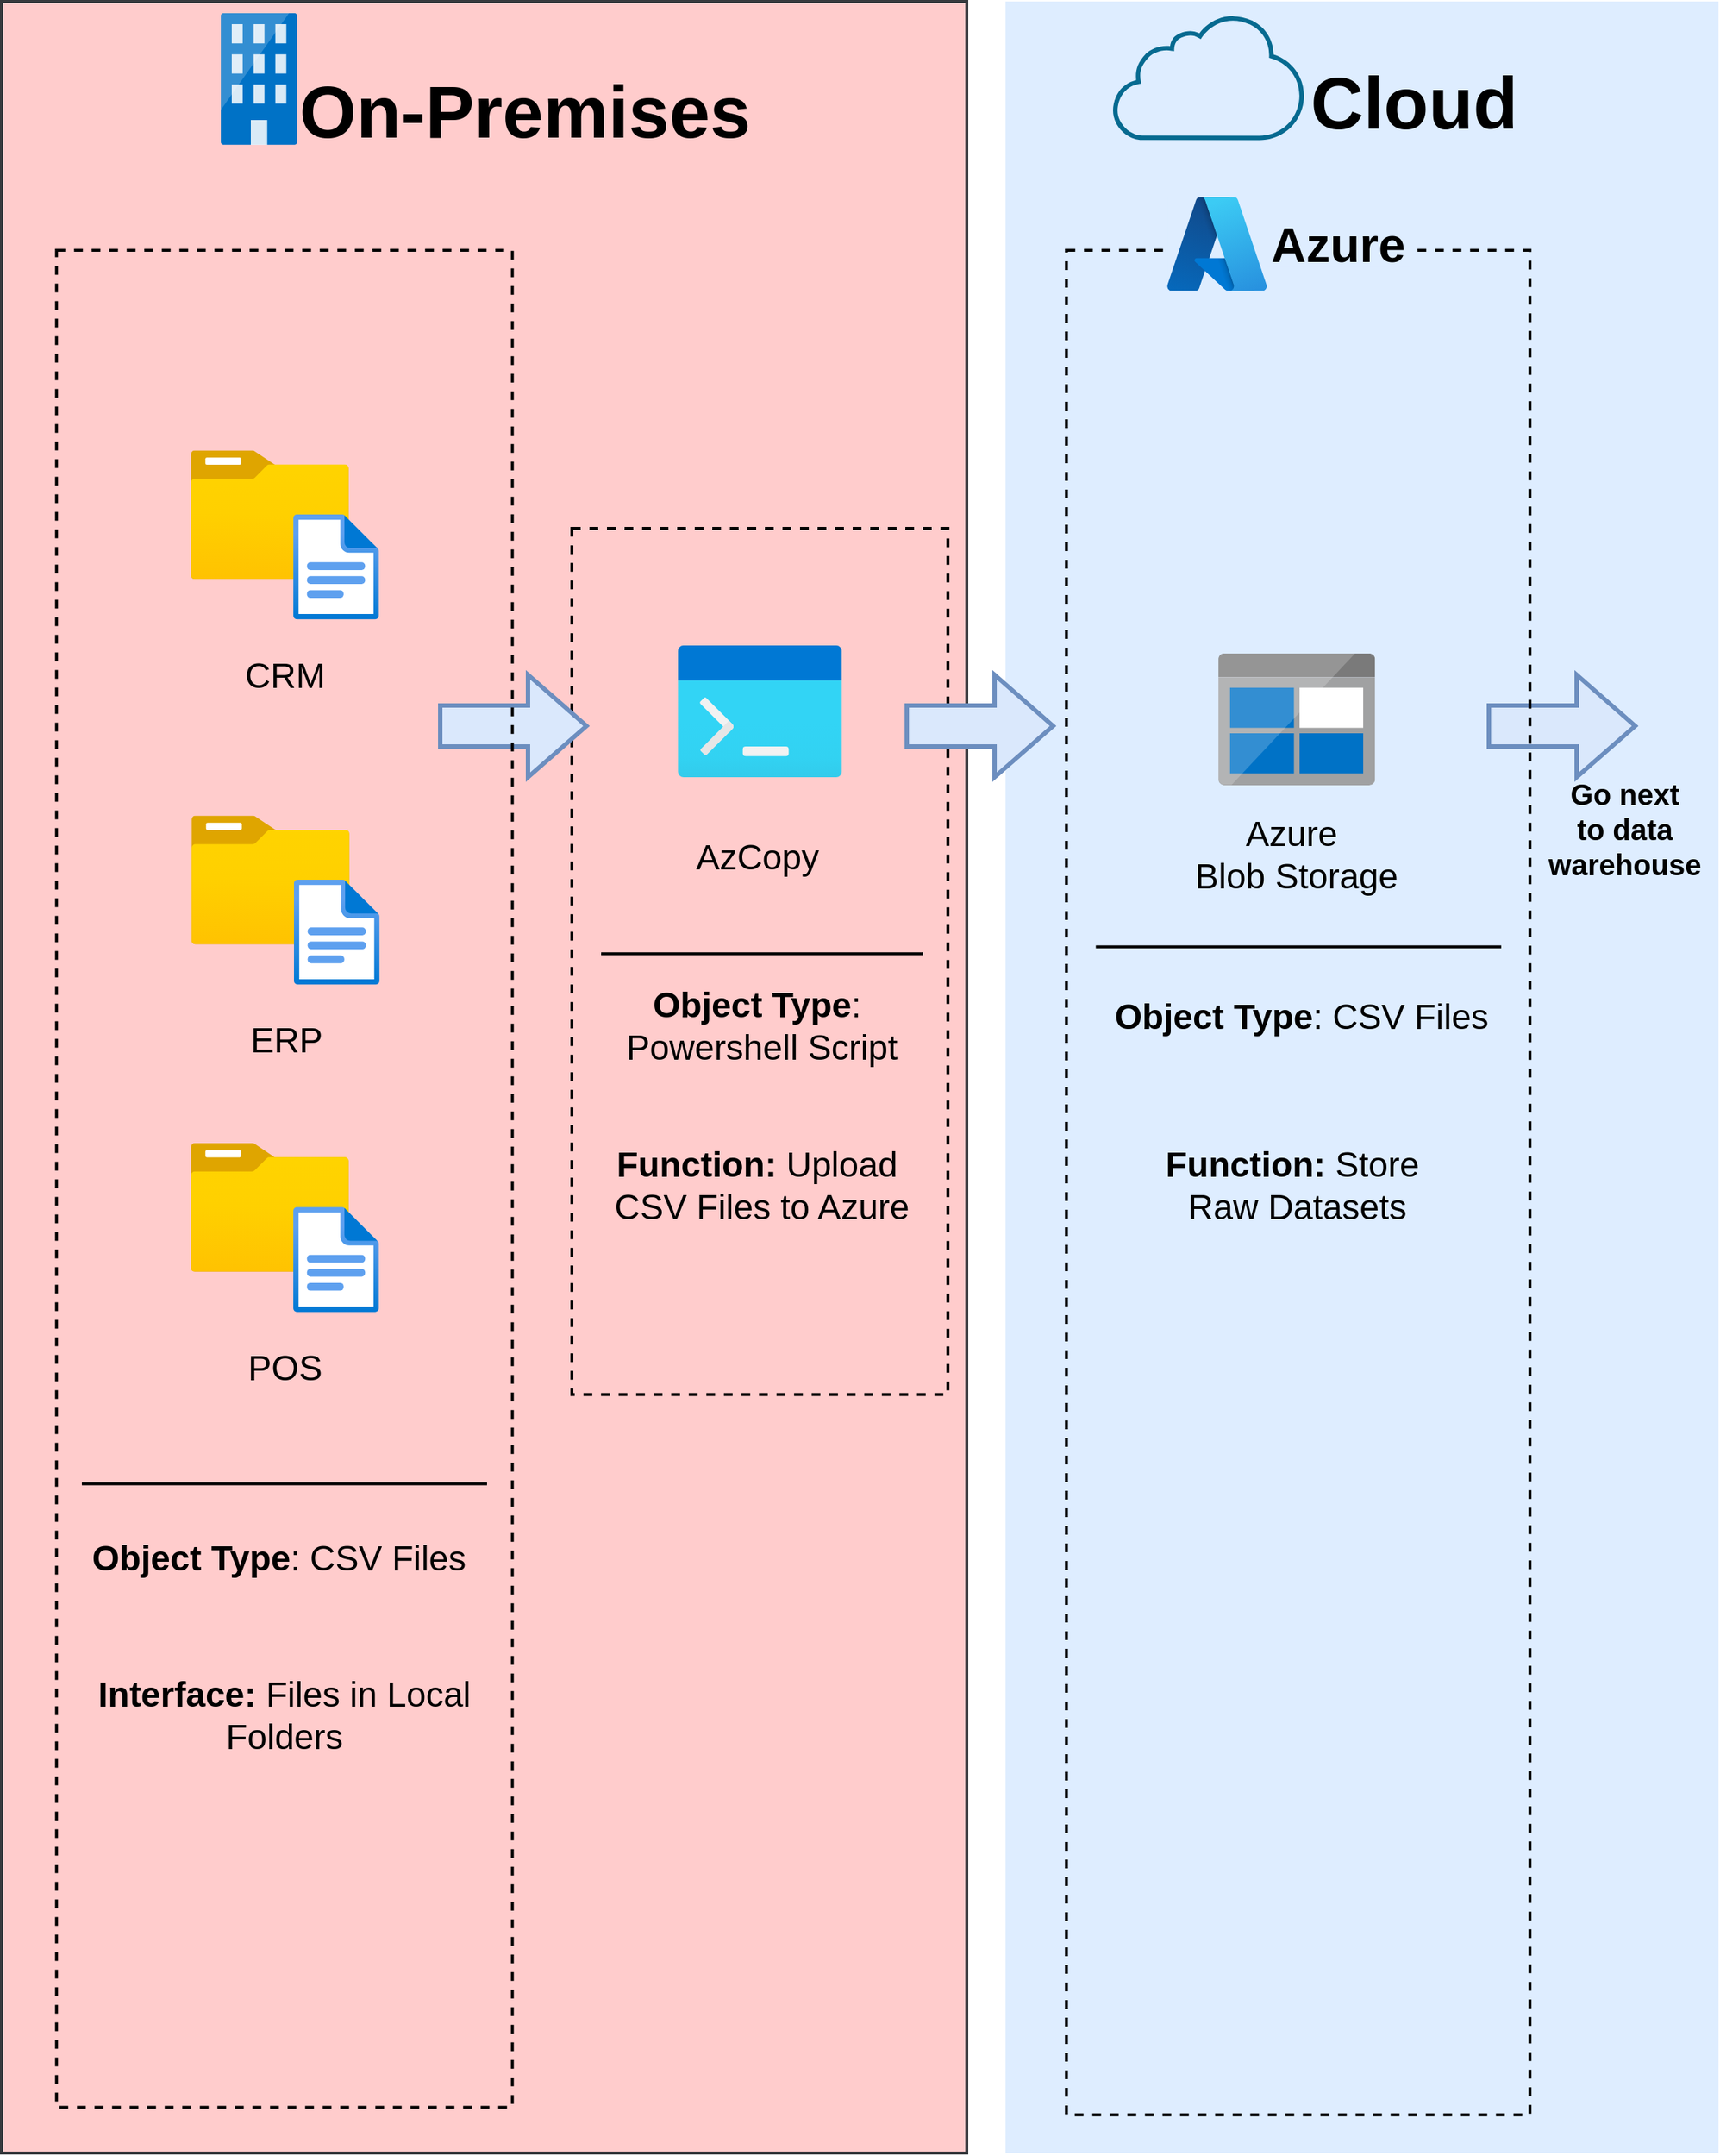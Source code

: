 <mxfile version="28.0.6">
  <diagram name="Page-1" id="2p3W1TwI71qRCSyU0E8I">
    <mxGraphModel dx="3565" dy="3373" grid="1" gridSize="10" guides="1" tooltips="1" connect="1" arrows="1" fold="1" page="1" pageScale="1" pageWidth="1200" pageHeight="1500" background="none" math="0" shadow="0">
      <root>
        <mxCell id="0" />
        <mxCell id="1" parent="0" />
        <mxCell id="SgpQ-Ep98uLSc8GFuPtw-1" value="" style="rounded=0;whiteSpace=wrap;html=1;fillColor=#FFCCCC;strokeColor=#36393d;strokeWidth=2;" parent="1" vertex="1">
          <mxGeometry x="20" y="-1490" width="660" height="1470" as="geometry" />
        </mxCell>
        <mxCell id="SgpQ-Ep98uLSc8GFuPtw-4" value="" style="rounded=0;whiteSpace=wrap;html=1;fillColor=#DEEDFF;strokeColor=none;strokeWidth=2;" parent="1" vertex="1">
          <mxGeometry x="706.49" y="-1490" width="487.46" height="1470" as="geometry" />
        </mxCell>
        <mxCell id="fqEwVpQqHCHQ80SQMjaH-1" value="" style="group;strokeWidth=2;" parent="1" vertex="1" connectable="0">
          <mxGeometry x="410.002" y="-1130.005" width="329.998" height="591.709" as="geometry" />
        </mxCell>
        <mxCell id="qWopWF9tR3x7Arqnewn6-15" value="" style="rounded=0;whiteSpace=wrap;html=1;dashed=1;fillColor=none;strokeWidth=2;" parent="fqEwVpQqHCHQ80SQMjaH-1" vertex="1">
          <mxGeometry width="257.104" height="591.709" as="geometry" />
        </mxCell>
        <mxCell id="qWopWF9tR3x7Arqnewn6-9" value="" style="line;strokeWidth=2;rotatable=0;dashed=0;labelPosition=right;align=left;verticalAlign=middle;spacingTop=0;spacingLeft=6;points=[];portConstraint=eastwest;" parent="fqEwVpQqHCHQ80SQMjaH-1" vertex="1">
          <mxGeometry x="20" y="277.53" width="220" height="26.18" as="geometry" />
        </mxCell>
        <mxCell id="qWopWF9tR3x7Arqnewn6-81" value="" style="group" parent="fqEwVpQqHCHQ80SQMjaH-1" vertex="1" connectable="0">
          <mxGeometry x="45.015" y="70.691" width="164.478" height="193.745" as="geometry" />
        </mxCell>
        <mxCell id="qWopWF9tR3x7Arqnewn6-10" value="&lt;font style=&quot;font-size: 24px;&quot;&gt;AzCopy&lt;/font&gt;" style="text;html=1;align=center;verticalAlign=middle;whiteSpace=wrap;rounded=0;" parent="qWopWF9tR3x7Arqnewn6-81" vertex="1">
          <mxGeometry y="115.2" width="164.478" height="78.545" as="geometry" />
        </mxCell>
        <mxCell id="SgpQ-Ep98uLSc8GFuPtw-29" value="" style="image;aspect=fixed;html=1;points=[];align=center;fontSize=12;image=img/lib/azure2/general/Powershell.svg;" parent="fqEwVpQqHCHQ80SQMjaH-1" vertex="1">
          <mxGeometry x="72.302" y="80.001" width="112.5" height="90" as="geometry" />
        </mxCell>
        <mxCell id="qWopWF9tR3x7Arqnewn6-11" value="&lt;font style=&quot;font-size: 24px;&quot;&gt;&lt;b style=&quot;&quot;&gt;Object Type&lt;/b&gt;:&amp;nbsp;&lt;/font&gt;&lt;div&gt;&lt;font style=&quot;font-size: 24px;&quot;&gt;&lt;font style=&quot;&quot;&gt;Powershell&amp;nbsp;&lt;/font&gt;&lt;span style=&quot;background-color: transparent; color: light-dark(rgb(0, 0, 0), rgb(255, 255, 255));&quot;&gt;Script&lt;/span&gt;&lt;/font&gt;&lt;/div&gt;" style="text;html=1;align=center;verticalAlign=middle;whiteSpace=wrap;rounded=0;" parent="fqEwVpQqHCHQ80SQMjaH-1" vertex="1">
          <mxGeometry x="20" y="301" width="220" height="78.55" as="geometry" />
        </mxCell>
        <mxCell id="qWopWF9tR3x7Arqnewn6-12" value="&lt;font style=&quot;font-size: 24px;&quot;&gt;&lt;b style=&quot;&quot;&gt;Function: &lt;/b&gt;Upload&amp;nbsp;&lt;/font&gt;&lt;div&gt;&lt;font style=&quot;font-size: 24px;&quot;&gt;CSV Files to Azure&lt;/font&gt;&lt;/div&gt;" style="text;html=1;align=center;verticalAlign=middle;whiteSpace=wrap;rounded=0;" parent="fqEwVpQqHCHQ80SQMjaH-1" vertex="1">
          <mxGeometry x="20" y="410" width="220" height="78.55" as="geometry" />
        </mxCell>
        <mxCell id="Jk4eIDcRh7JRY9oTh89a-13" value="" style="html=1;shadow=0;dashed=0;align=center;verticalAlign=middle;shape=mxgraph.arrows2.arrow;dy=0.6;dx=40;notch=0;fillColor=#dae8fc;strokeColor=#6c8ebf;strokeWidth=3;" parent="fqEwVpQqHCHQ80SQMjaH-1" vertex="1">
          <mxGeometry x="626.998" y="100.005" width="100" height="70" as="geometry" />
        </mxCell>
        <mxCell id="Jk4eIDcRh7JRY9oTh89a-10" value="" style="html=1;shadow=0;dashed=0;align=center;verticalAlign=middle;shape=mxgraph.arrows2.arrow;dy=0.6;dx=40;notch=0;fillColor=#dae8fc;strokeColor=#6c8ebf;strokeWidth=3;" parent="1" vertex="1">
          <mxGeometry x="320" y="-1030" width="100" height="70" as="geometry" />
        </mxCell>
        <mxCell id="Jk4eIDcRh7JRY9oTh89a-12" value="" style="html=1;shadow=0;dashed=0;align=center;verticalAlign=middle;shape=mxgraph.arrows2.arrow;dy=0.6;dx=40;notch=0;fillColor=#dae8fc;strokeColor=#6c8ebf;strokeWidth=3;" parent="1" vertex="1">
          <mxGeometry x="639" y="-1030" width="100" height="70" as="geometry" />
        </mxCell>
        <mxCell id="Jk4eIDcRh7JRY9oTh89a-14" value="" style="group;strokeWidth=2;" parent="1" vertex="1" connectable="0">
          <mxGeometry x="747.16" y="-1370" width="316.92" height="1323.82" as="geometry" />
        </mxCell>
        <mxCell id="SgpQ-Ep98uLSc8GFuPtw-6" value="" style="rounded=0;whiteSpace=wrap;html=1;dashed=1;fillColor=none;strokeWidth=2;" parent="Jk4eIDcRh7JRY9oTh89a-14" vertex="1">
          <mxGeometry x="1" y="50" width="316.92" height="1273.82" as="geometry" />
        </mxCell>
        <mxCell id="qWopWF9tR3x7Arqnewn6-22" value="&lt;font style=&quot;font-size: 24px;&quot;&gt;&lt;b style=&quot;&quot;&gt;Object Type&lt;/b&gt;: CSV Files&lt;/font&gt;" style="text;html=1;align=center;verticalAlign=middle;whiteSpace=wrap;rounded=0;" parent="Jk4eIDcRh7JRY9oTh89a-14" vertex="1">
          <mxGeometry x="21.09" y="534.92" width="281.75" height="78.55" as="geometry" />
        </mxCell>
        <mxCell id="qWopWF9tR3x7Arqnewn6-23" value="&lt;font style=&quot;font-size: 24px;&quot;&gt;&lt;b style=&quot;&quot;&gt;Function: &lt;/b&gt;Store&amp;nbsp;&lt;/font&gt;&lt;div style=&quot;&quot;&gt;&lt;font style=&quot;font-size: 24px;&quot;&gt;Raw Datasets&lt;/font&gt;&lt;/div&gt;" style="text;html=1;align=center;verticalAlign=middle;whiteSpace=wrap;rounded=0;" parent="Jk4eIDcRh7JRY9oTh89a-14" vertex="1">
          <mxGeometry x="17.582" y="649.998" width="281.75" height="78.55" as="geometry" />
        </mxCell>
        <mxCell id="SgpQ-Ep98uLSc8GFuPtw-27" value="" style="image;sketch=0;aspect=fixed;html=1;points=[];align=center;fontSize=12;image=img/lib/mscae/BlobBlock.svg;" parent="Jk4eIDcRh7JRY9oTh89a-14" vertex="1">
          <mxGeometry x="104.89" y="325.442" width="107.14" height="90" as="geometry" />
        </mxCell>
        <mxCell id="qWopWF9tR3x7Arqnewn6-19" value="&lt;font style=&quot;font-size: 24px;&quot;&gt;Azure&amp;nbsp;&lt;/font&gt;&lt;div&gt;&lt;font style=&quot;font-size: 24px;&quot;&gt;Blob Storage&lt;/font&gt;&lt;/div&gt;" style="text;html=1;align=center;verticalAlign=middle;whiteSpace=wrap;rounded=0;" parent="Jk4eIDcRh7JRY9oTh89a-14" vertex="1">
          <mxGeometry x="21.085" y="415.444" width="274.724" height="94.67" as="geometry" />
        </mxCell>
        <mxCell id="SgpQ-Ep98uLSc8GFuPtw-43" value="" style="line;strokeWidth=2;rotatable=0;dashed=0;labelPosition=right;align=left;verticalAlign=middle;spacingTop=0;spacingLeft=6;points=[];portConstraint=eastwest;" parent="Jk4eIDcRh7JRY9oTh89a-14" vertex="1">
          <mxGeometry x="21.093" y="510.11" width="277.169" height="31.553" as="geometry" />
        </mxCell>
        <mxCell id="Jk4eIDcRh7JRY9oTh89a-18" value="" style="group" parent="Jk4eIDcRh7JRY9oTh89a-14" vertex="1" connectable="0">
          <mxGeometry x="64.93" y="13.66" width="171.56" height="64.12" as="geometry" />
        </mxCell>
        <mxCell id="Jk4eIDcRh7JRY9oTh89a-20" value="" style="group" parent="Jk4eIDcRh7JRY9oTh89a-18" vertex="1" connectable="0">
          <mxGeometry x="5" width="166.56" height="64.12" as="geometry" />
        </mxCell>
        <mxCell id="SgpQ-Ep98uLSc8GFuPtw-7" value="&lt;font style=&quot;font-size: 33px;&quot;&gt;&lt;b style=&quot;&quot;&gt;&amp;nbsp;Azure&amp;nbsp;&lt;/b&gt;&lt;/font&gt;" style="rounded=0;whiteSpace=wrap;html=1;fillColor=#DEEDFF;strokeColor=none;labelBackgroundColor=none;" parent="Jk4eIDcRh7JRY9oTh89a-20" vertex="1">
          <mxGeometry x="66.56" y="16.34" width="100" height="31.45" as="geometry" />
        </mxCell>
        <mxCell id="Jk4eIDcRh7JRY9oTh89a-17" value="" style="image;aspect=fixed;html=1;points=[];align=center;fontSize=12;image=img/lib/azure2/other/Azure_A.svg;imageBackground=#DEEDFF;" parent="Jk4eIDcRh7JRY9oTh89a-20" vertex="1">
          <mxGeometry width="68" height="64.12" as="geometry" />
        </mxCell>
        <mxCell id="Jk4eIDcRh7JRY9oTh89a-15" value="" style="group" parent="1" vertex="1" connectable="0">
          <mxGeometry x="57.66" y="-1320" width="311.64" height="1268.71" as="geometry" />
        </mxCell>
        <mxCell id="qWopWF9tR3x7Arqnewn6-78" value="" style="rounded=0;whiteSpace=wrap;html=1;dashed=1;fillColor=none;strokeWidth=2;" parent="Jk4eIDcRh7JRY9oTh89a-15" vertex="1">
          <mxGeometry width="311.64" height="1268.71" as="geometry" />
        </mxCell>
        <mxCell id="SgpQ-Ep98uLSc8GFuPtw-41" value="" style="line;strokeWidth=2;rotatable=0;dashed=0;labelPosition=right;align=left;verticalAlign=middle;spacingTop=0;spacingLeft=6;points=[];portConstraint=eastwest;" parent="Jk4eIDcRh7JRY9oTh89a-15" vertex="1">
          <mxGeometry x="17.32" y="829.997" width="277.015" height="25.577" as="geometry" />
        </mxCell>
        <mxCell id="qWopWF9tR3x7Arqnewn6-5" value="&lt;font style=&quot;font-size: 24px;&quot;&gt;&lt;b style=&quot;&quot;&gt;Object Type&lt;/b&gt;: CSV Files&lt;/font&gt;" style="text;html=1;align=left;verticalAlign=middle;whiteSpace=wrap;rounded=0;" parent="Jk4eIDcRh7JRY9oTh89a-15" vertex="1">
          <mxGeometry x="22.35" y="854.491" width="270" height="78.894" as="geometry" />
        </mxCell>
        <mxCell id="qWopWF9tR3x7Arqnewn6-6" value="&lt;font style=&quot;font-size: 24px;&quot;&gt;&lt;b style=&quot;&quot;&gt;Interface: &lt;/b&gt;Files in&amp;nbsp;&lt;span style=&quot;background-color: transparent; color: light-dark(rgb(0, 0, 0), rgb(255, 255, 255));&quot;&gt;Local Folders&lt;/span&gt;&lt;/font&gt;" style="text;html=1;align=center;verticalAlign=middle;whiteSpace=wrap;rounded=0;" parent="Jk4eIDcRh7JRY9oTh89a-15" vertex="1">
          <mxGeometry x="13.421" y="962.694" width="284.806" height="76.731" as="geometry" />
        </mxCell>
        <mxCell id="qWopWF9tR3x7Arqnewn6-80" value="" style="group" parent="Jk4eIDcRh7JRY9oTh89a-15" vertex="1" connectable="0">
          <mxGeometry x="82.807" y="386.305" width="169.37" height="204.616" as="geometry" />
        </mxCell>
        <mxCell id="qWopWF9tR3x7Arqnewn6-4" value="&lt;font style=&quot;font-size: 24px;&quot;&gt;ERP&lt;/font&gt;" style="text;html=1;align=center;verticalAlign=middle;whiteSpace=wrap;rounded=0;" parent="qWopWF9tR3x7Arqnewn6-80" vertex="1">
          <mxGeometry x="22.38" y="115.557" width="103.881" height="76.731" as="geometry" />
        </mxCell>
        <mxCell id="Jk4eIDcRh7JRY9oTh89a-2" value="" style="group" parent="qWopWF9tR3x7Arqnewn6-80" vertex="1" connectable="0">
          <mxGeometry x="9.28" width="130.09" height="115.558" as="geometry" />
        </mxCell>
        <mxCell id="SgpQ-Ep98uLSc8GFuPtw-23" value="" style="image;aspect=fixed;html=1;points=[];align=center;fontSize=12;image=img/lib/azure2/general/Folder_Blank.svg;" parent="Jk4eIDcRh7JRY9oTh89a-2" vertex="1">
          <mxGeometry width="108.338" height="87.921" as="geometry" />
        </mxCell>
        <mxCell id="SgpQ-Ep98uLSc8GFuPtw-24" value="" style="image;aspect=fixed;html=1;points=[];align=center;fontSize=12;image=img/lib/azure2/general/File.svg;" parent="Jk4eIDcRh7JRY9oTh89a-2" vertex="1">
          <mxGeometry x="70.25" y="43.531" width="58.458" height="72.027" as="geometry" />
        </mxCell>
        <mxCell id="Jk4eIDcRh7JRY9oTh89a-4" value="" style="group" parent="Jk4eIDcRh7JRY9oTh89a-15" vertex="1" connectable="0">
          <mxGeometry x="82.34" y="136.766" width="169.37" height="204.616" as="geometry" />
        </mxCell>
        <mxCell id="Jk4eIDcRh7JRY9oTh89a-5" value="&lt;font style=&quot;font-size: 24px;&quot;&gt;CRM&lt;/font&gt;" style="text;html=1;align=center;verticalAlign=middle;whiteSpace=wrap;rounded=0;" parent="Jk4eIDcRh7JRY9oTh89a-4" vertex="1">
          <mxGeometry x="22.38" y="115.557" width="103.881" height="76.731" as="geometry" />
        </mxCell>
        <mxCell id="Jk4eIDcRh7JRY9oTh89a-6" value="" style="group" parent="Jk4eIDcRh7JRY9oTh89a-4" vertex="1" connectable="0">
          <mxGeometry x="9.28" width="130.09" height="115.558" as="geometry" />
        </mxCell>
        <mxCell id="Jk4eIDcRh7JRY9oTh89a-7" value="" style="image;aspect=fixed;html=1;points=[];align=center;fontSize=12;image=img/lib/azure2/general/Folder_Blank.svg;" parent="Jk4eIDcRh7JRY9oTh89a-6" vertex="1">
          <mxGeometry width="108.338" height="87.921" as="geometry" />
        </mxCell>
        <mxCell id="Jk4eIDcRh7JRY9oTh89a-8" value="" style="image;aspect=fixed;html=1;points=[];align=center;fontSize=12;image=img/lib/azure2/general/File.svg;" parent="Jk4eIDcRh7JRY9oTh89a-6" vertex="1">
          <mxGeometry x="70.25" y="43.531" width="58.458" height="72.027" as="geometry" />
        </mxCell>
        <mxCell id="Y5vQF8uwv02yhUi0Z4iU-1" value="" style="group" vertex="1" connectable="0" parent="Jk4eIDcRh7JRY9oTh89a-15">
          <mxGeometry x="82.34" y="610" width="169.37" height="204.616" as="geometry" />
        </mxCell>
        <mxCell id="Y5vQF8uwv02yhUi0Z4iU-2" value="&lt;font style=&quot;font-size: 24px;&quot;&gt;POS&lt;/font&gt;" style="text;html=1;align=center;verticalAlign=middle;whiteSpace=wrap;rounded=0;" vertex="1" parent="Y5vQF8uwv02yhUi0Z4iU-1">
          <mxGeometry x="22.38" y="115.557" width="103.881" height="76.731" as="geometry" />
        </mxCell>
        <mxCell id="Y5vQF8uwv02yhUi0Z4iU-3" value="" style="group" vertex="1" connectable="0" parent="Y5vQF8uwv02yhUi0Z4iU-1">
          <mxGeometry x="9.28" width="130.09" height="115.558" as="geometry" />
        </mxCell>
        <mxCell id="Y5vQF8uwv02yhUi0Z4iU-4" value="" style="image;aspect=fixed;html=1;points=[];align=center;fontSize=12;image=img/lib/azure2/general/Folder_Blank.svg;" vertex="1" parent="Y5vQF8uwv02yhUi0Z4iU-3">
          <mxGeometry width="108.338" height="87.921" as="geometry" />
        </mxCell>
        <mxCell id="Y5vQF8uwv02yhUi0Z4iU-5" value="" style="image;aspect=fixed;html=1;points=[];align=center;fontSize=12;image=img/lib/azure2/general/File.svg;" vertex="1" parent="Y5vQF8uwv02yhUi0Z4iU-3">
          <mxGeometry x="70.25" y="43.531" width="58.458" height="72.027" as="geometry" />
        </mxCell>
        <mxCell id="Jk4eIDcRh7JRY9oTh89a-16" value="&lt;font style=&quot;font-size: 20px;&quot;&gt;&lt;b&gt;Go next&lt;/b&gt;&lt;/font&gt;&lt;div&gt;&lt;font style=&quot;font-size: 20px;&quot;&gt;&lt;b&gt;to data warehouse&lt;/b&gt;&lt;/font&gt;&lt;/div&gt;" style="text;html=1;align=center;verticalAlign=middle;whiteSpace=wrap;rounded=0;" parent="1" vertex="1">
          <mxGeometry x="1090" y="-940" width="80" height="30" as="geometry" />
        </mxCell>
        <mxCell id="Jk4eIDcRh7JRY9oTh89a-22" value="" style="group" parent="1" vertex="1" connectable="0">
          <mxGeometry x="780" y="-1480" width="340.448" height="98.545" as="geometry" />
        </mxCell>
        <mxCell id="fqEwVpQqHCHQ80SQMjaH-26" value="&lt;font style=&quot;font-size: 50px;&quot;&gt;&lt;b style=&quot;&quot;&gt;Cloud&lt;/b&gt;&lt;/font&gt;" style="rounded=0;whiteSpace=wrap;html=1;fillColor=none;strokeColor=none;fontSize=18;dashed=1;" parent="Jk4eIDcRh7JRY9oTh89a-22" vertex="1">
          <mxGeometry x="72.09" y="20" width="268.358" height="78.545" as="geometry" />
        </mxCell>
        <mxCell id="Jk4eIDcRh7JRY9oTh89a-21" value="" style="sketch=0;pointerEvents=1;shadow=0;dashed=0;html=1;strokeColor=none;aspect=fixed;labelPosition=center;verticalLabelPosition=bottom;verticalAlign=top;align=center;outlineConnect=0;shape=mxgraph.vvd.cloud_computing;fillColor=#066A90;" parent="Jk4eIDcRh7JRY9oTh89a-22" vertex="1">
          <mxGeometry width="132.5" height="84.8" as="geometry" />
        </mxCell>
        <mxCell id="Jk4eIDcRh7JRY9oTh89a-24" value="" style="group" parent="1" vertex="1" connectable="0">
          <mxGeometry x="170" y="-1482" width="373.51" height="106.55" as="geometry" />
        </mxCell>
        <mxCell id="SgpQ-Ep98uLSc8GFuPtw-3" value="&lt;font style=&quot;font-size: 50px;&quot;&gt;&lt;b style=&quot;&quot;&gt;On-Premises&lt;/b&gt;&lt;/font&gt;" style="rounded=0;whiteSpace=wrap;html=1;fillColor=none;strokeColor=none;fontSize=18;dashed=1;" parent="Jk4eIDcRh7JRY9oTh89a-24" vertex="1">
          <mxGeometry x="41.72" y="28" width="331.79" height="78.55" as="geometry" />
        </mxCell>
        <mxCell id="Jk4eIDcRh7JRY9oTh89a-23" value="" style="image;sketch=0;aspect=fixed;html=1;points=[];align=center;fontSize=12;image=img/lib/mscae/Exchange_On_premises_Access.svg;" parent="Jk4eIDcRh7JRY9oTh89a-24" vertex="1">
          <mxGeometry width="52.2" height="90" as="geometry" />
        </mxCell>
        <mxCell id="uIToXqVDKAPkT3p9r34H-78" value="Untitled Layer" parent="0" />
      </root>
    </mxGraphModel>
  </diagram>
</mxfile>
